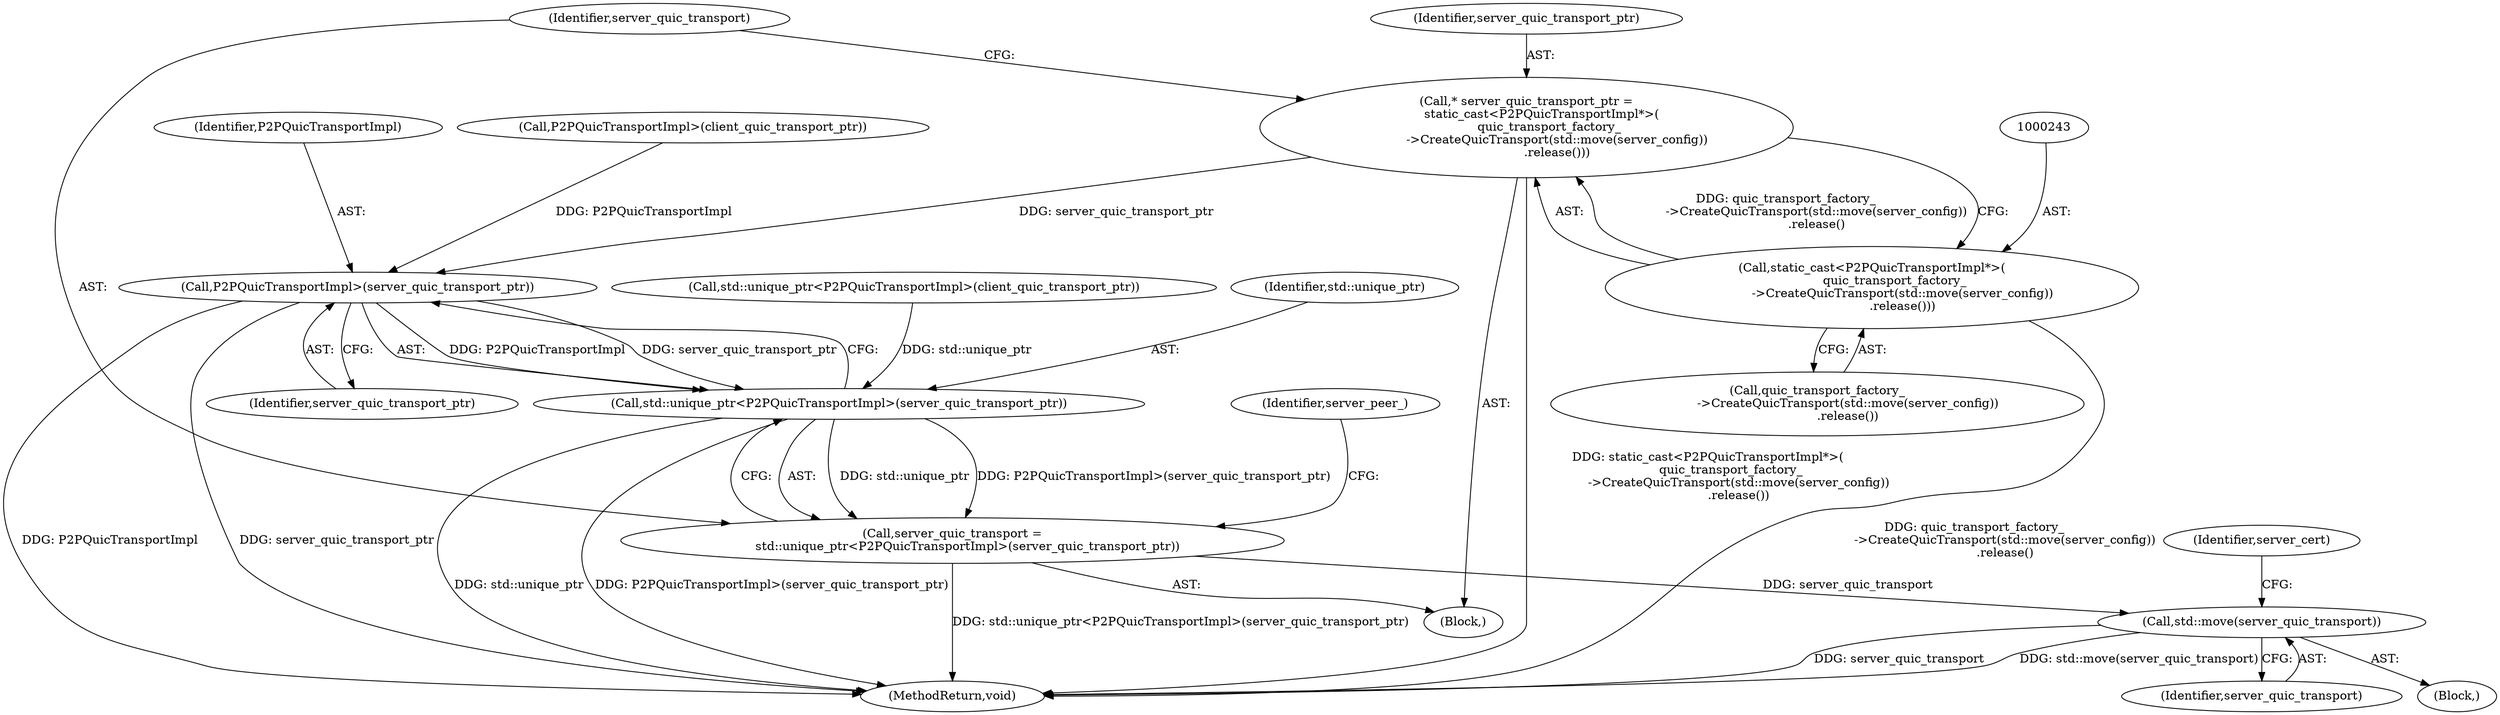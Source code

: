 digraph "0_Chrome_350f7d4b2c76950c8e7271284de84a9756b796e1_5@pointer" {
"1000240" [label="(Call,* server_quic_transport_ptr =\n        static_cast<P2PQuicTransportImpl*>(\n            quic_transport_factory_\n                ->CreateQuicTransport(std::move(server_config))\n                .release()))"];
"1000242" [label="(Call,static_cast<P2PQuicTransportImpl*>(\n            quic_transport_factory_\n                ->CreateQuicTransport(std::move(server_config))\n                .release()))"];
"1000250" [label="(Call,P2PQuicTransportImpl>(server_quic_transport_ptr))"];
"1000248" [label="(Call,std::unique_ptr<P2PQuicTransportImpl>(server_quic_transport_ptr))"];
"1000246" [label="(Call,server_quic_transport =\n        std::unique_ptr<P2PQuicTransportImpl>(server_quic_transport_ptr))"];
"1000266" [label="(Call,std::move(server_quic_transport))"];
"1000191" [label="(Call,std::unique_ptr<P2PQuicTransportImpl>(client_quic_transport_ptr))"];
"1000241" [label="(Identifier,server_quic_transport_ptr)"];
"1000254" [label="(Identifier,server_peer_)"];
"1000242" [label="(Call,static_cast<P2PQuicTransportImpl*>(\n            quic_transport_factory_\n                ->CreateQuicTransport(std::move(server_config))\n                .release()))"];
"1000269" [label="(MethodReturn,void)"];
"1000251" [label="(Identifier,P2PQuicTransportImpl)"];
"1000266" [label="(Call,std::move(server_quic_transport))"];
"1000248" [label="(Call,std::unique_ptr<P2PQuicTransportImpl>(server_quic_transport_ptr))"];
"1000252" [label="(Identifier,server_quic_transport_ptr)"];
"1000249" [label="(Identifier,std::unique_ptr)"];
"1000193" [label="(Call,P2PQuicTransportImpl>(client_quic_transport_ptr))"];
"1000244" [label="(Call,quic_transport_factory_\n                ->CreateQuicTransport(std::move(server_config))\n                .release())"];
"1000267" [label="(Identifier,server_quic_transport)"];
"1000246" [label="(Call,server_quic_transport =\n        std::unique_ptr<P2PQuicTransportImpl>(server_quic_transport_ptr))"];
"1000240" [label="(Call,* server_quic_transport_ptr =\n        static_cast<P2PQuicTransportImpl*>(\n            quic_transport_factory_\n                ->CreateQuicTransport(std::move(server_config))\n                .release()))"];
"1000265" [label="(Block,)"];
"1000102" [label="(Block,)"];
"1000247" [label="(Identifier,server_quic_transport)"];
"1000250" [label="(Call,P2PQuicTransportImpl>(server_quic_transport_ptr))"];
"1000268" [label="(Identifier,server_cert)"];
"1000240" -> "1000102"  [label="AST: "];
"1000240" -> "1000242"  [label="CFG: "];
"1000241" -> "1000240"  [label="AST: "];
"1000242" -> "1000240"  [label="AST: "];
"1000247" -> "1000240"  [label="CFG: "];
"1000240" -> "1000269"  [label="DDG: static_cast<P2PQuicTransportImpl*>(\n            quic_transport_factory_\n                ->CreateQuicTransport(std::move(server_config))\n                .release())"];
"1000242" -> "1000240"  [label="DDG: quic_transport_factory_\n                ->CreateQuicTransport(std::move(server_config))\n                .release()"];
"1000240" -> "1000250"  [label="DDG: server_quic_transport_ptr"];
"1000242" -> "1000244"  [label="CFG: "];
"1000243" -> "1000242"  [label="AST: "];
"1000244" -> "1000242"  [label="AST: "];
"1000242" -> "1000269"  [label="DDG: quic_transport_factory_\n                ->CreateQuicTransport(std::move(server_config))\n                .release()"];
"1000250" -> "1000248"  [label="AST: "];
"1000250" -> "1000252"  [label="CFG: "];
"1000251" -> "1000250"  [label="AST: "];
"1000252" -> "1000250"  [label="AST: "];
"1000248" -> "1000250"  [label="CFG: "];
"1000250" -> "1000269"  [label="DDG: P2PQuicTransportImpl"];
"1000250" -> "1000269"  [label="DDG: server_quic_transport_ptr"];
"1000250" -> "1000248"  [label="DDG: P2PQuicTransportImpl"];
"1000250" -> "1000248"  [label="DDG: server_quic_transport_ptr"];
"1000193" -> "1000250"  [label="DDG: P2PQuicTransportImpl"];
"1000248" -> "1000246"  [label="AST: "];
"1000249" -> "1000248"  [label="AST: "];
"1000246" -> "1000248"  [label="CFG: "];
"1000248" -> "1000269"  [label="DDG: P2PQuicTransportImpl>(server_quic_transport_ptr)"];
"1000248" -> "1000269"  [label="DDG: std::unique_ptr"];
"1000248" -> "1000246"  [label="DDG: std::unique_ptr"];
"1000248" -> "1000246"  [label="DDG: P2PQuicTransportImpl>(server_quic_transport_ptr)"];
"1000191" -> "1000248"  [label="DDG: std::unique_ptr"];
"1000246" -> "1000102"  [label="AST: "];
"1000247" -> "1000246"  [label="AST: "];
"1000254" -> "1000246"  [label="CFG: "];
"1000246" -> "1000269"  [label="DDG: std::unique_ptr<P2PQuicTransportImpl>(server_quic_transport_ptr)"];
"1000246" -> "1000266"  [label="DDG: server_quic_transport"];
"1000266" -> "1000265"  [label="AST: "];
"1000266" -> "1000267"  [label="CFG: "];
"1000267" -> "1000266"  [label="AST: "];
"1000268" -> "1000266"  [label="CFG: "];
"1000266" -> "1000269"  [label="DDG: server_quic_transport"];
"1000266" -> "1000269"  [label="DDG: std::move(server_quic_transport)"];
}
